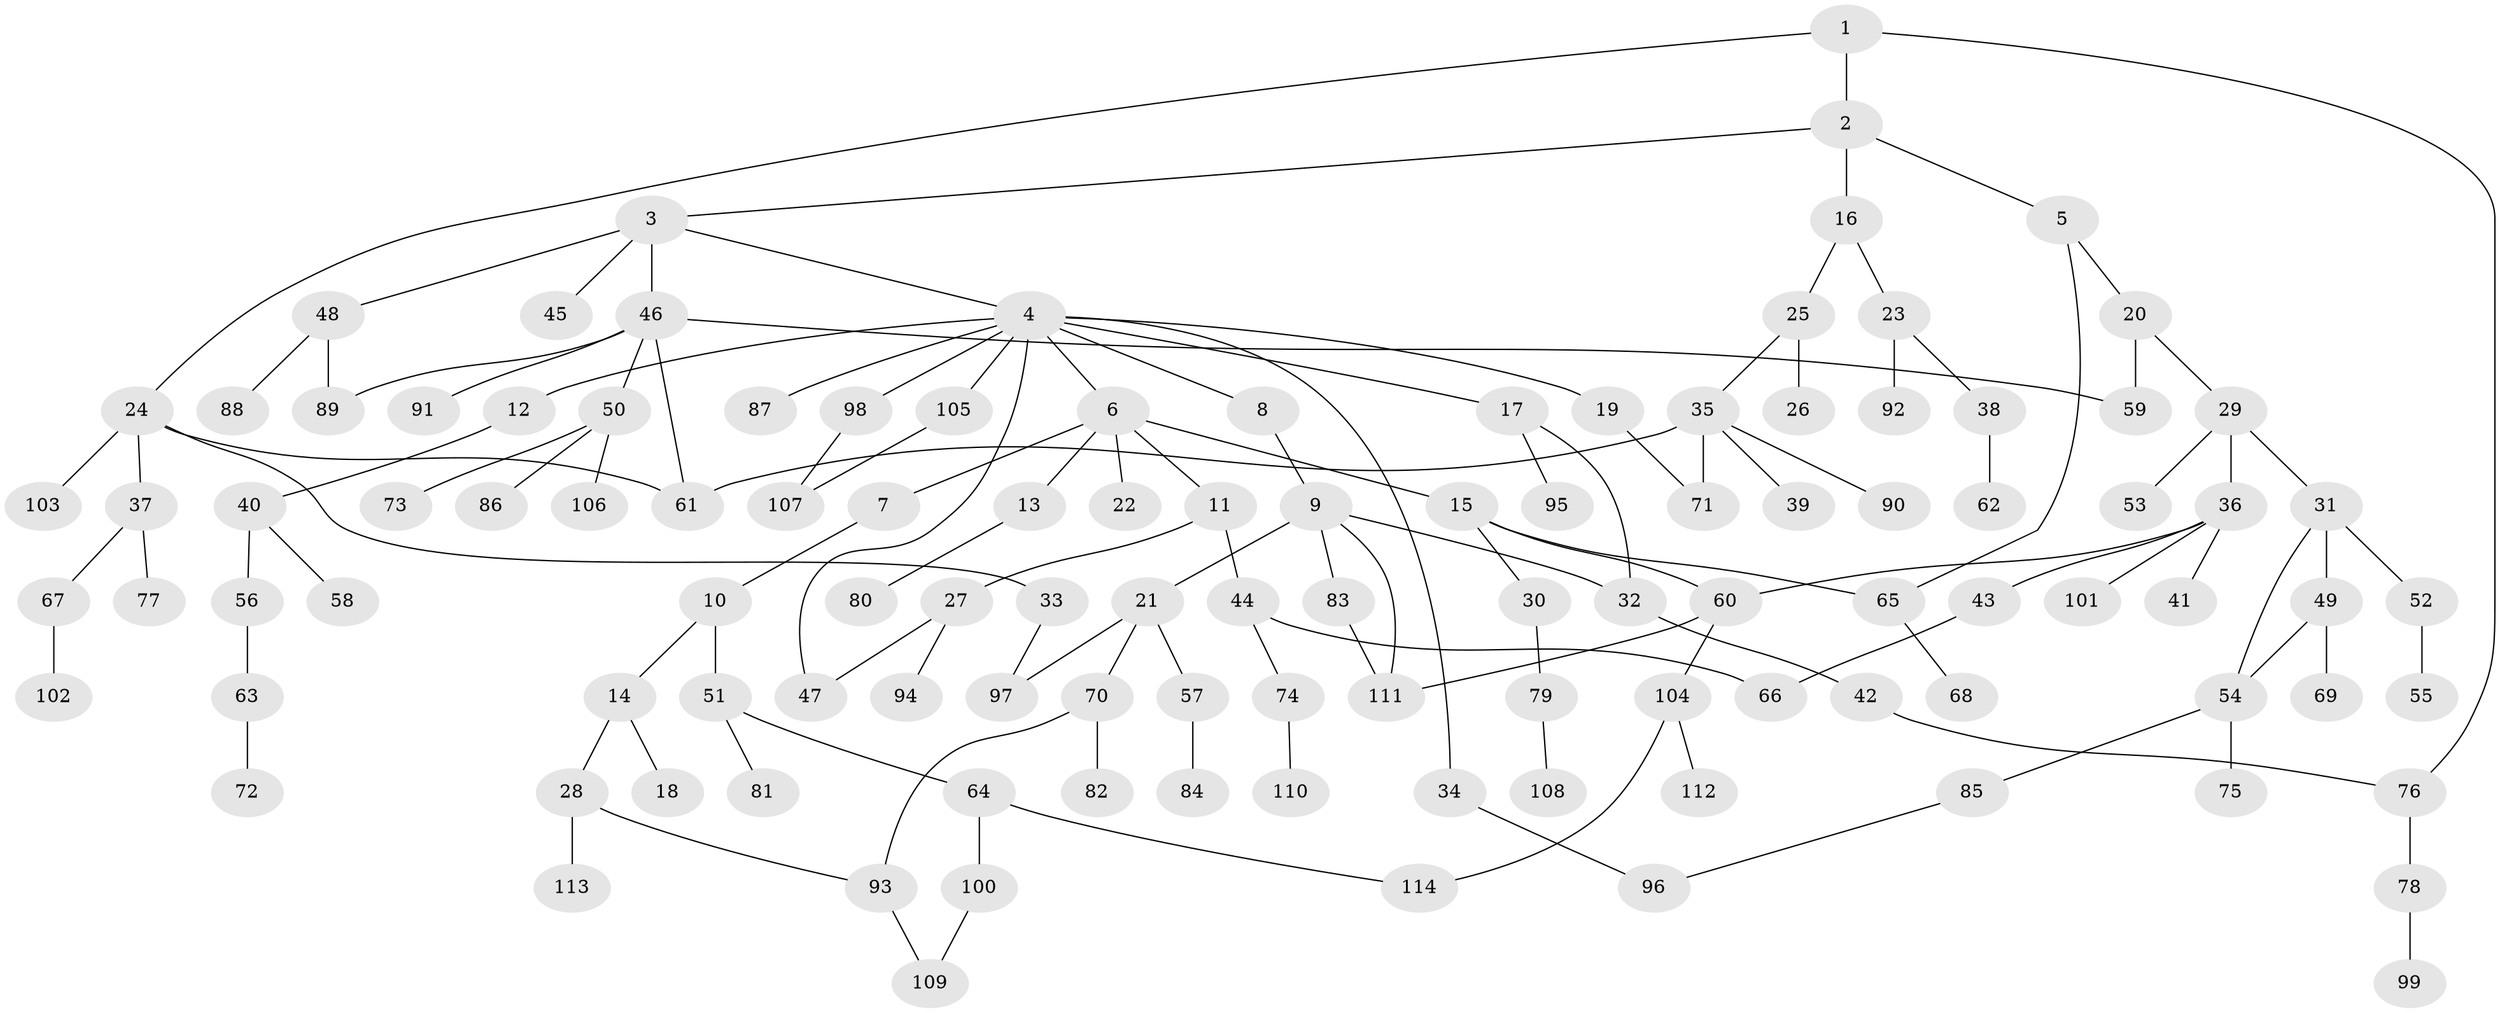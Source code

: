 // Generated by graph-tools (version 1.1) at 2025/42/03/09/25 04:42:48]
// undirected, 114 vertices, 133 edges
graph export_dot {
graph [start="1"]
  node [color=gray90,style=filled];
  1;
  2;
  3;
  4;
  5;
  6;
  7;
  8;
  9;
  10;
  11;
  12;
  13;
  14;
  15;
  16;
  17;
  18;
  19;
  20;
  21;
  22;
  23;
  24;
  25;
  26;
  27;
  28;
  29;
  30;
  31;
  32;
  33;
  34;
  35;
  36;
  37;
  38;
  39;
  40;
  41;
  42;
  43;
  44;
  45;
  46;
  47;
  48;
  49;
  50;
  51;
  52;
  53;
  54;
  55;
  56;
  57;
  58;
  59;
  60;
  61;
  62;
  63;
  64;
  65;
  66;
  67;
  68;
  69;
  70;
  71;
  72;
  73;
  74;
  75;
  76;
  77;
  78;
  79;
  80;
  81;
  82;
  83;
  84;
  85;
  86;
  87;
  88;
  89;
  90;
  91;
  92;
  93;
  94;
  95;
  96;
  97;
  98;
  99;
  100;
  101;
  102;
  103;
  104;
  105;
  106;
  107;
  108;
  109;
  110;
  111;
  112;
  113;
  114;
  1 -- 2;
  1 -- 24;
  1 -- 76;
  2 -- 3;
  2 -- 5;
  2 -- 16;
  3 -- 4;
  3 -- 45;
  3 -- 46;
  3 -- 48;
  4 -- 6;
  4 -- 8;
  4 -- 12;
  4 -- 17;
  4 -- 19;
  4 -- 34;
  4 -- 87;
  4 -- 98;
  4 -- 105;
  4 -- 47;
  5 -- 20;
  5 -- 65;
  6 -- 7;
  6 -- 11;
  6 -- 13;
  6 -- 15;
  6 -- 22;
  7 -- 10;
  8 -- 9;
  9 -- 21;
  9 -- 32;
  9 -- 83;
  9 -- 111;
  10 -- 14;
  10 -- 51;
  11 -- 27;
  11 -- 44;
  12 -- 40;
  13 -- 80;
  14 -- 18;
  14 -- 28;
  15 -- 30;
  15 -- 60;
  15 -- 65;
  16 -- 23;
  16 -- 25;
  17 -- 95;
  17 -- 32;
  19 -- 71;
  20 -- 29;
  20 -- 59;
  21 -- 57;
  21 -- 70;
  21 -- 97;
  23 -- 38;
  23 -- 92;
  24 -- 33;
  24 -- 37;
  24 -- 103;
  24 -- 61;
  25 -- 26;
  25 -- 35;
  27 -- 47;
  27 -- 94;
  28 -- 93;
  28 -- 113;
  29 -- 31;
  29 -- 36;
  29 -- 53;
  30 -- 79;
  31 -- 49;
  31 -- 52;
  31 -- 54;
  32 -- 42;
  33 -- 97;
  34 -- 96;
  35 -- 39;
  35 -- 90;
  35 -- 61;
  35 -- 71;
  36 -- 41;
  36 -- 43;
  36 -- 101;
  36 -- 60;
  37 -- 67;
  37 -- 77;
  38 -- 62;
  40 -- 56;
  40 -- 58;
  42 -- 76;
  43 -- 66;
  44 -- 74;
  44 -- 66;
  46 -- 50;
  46 -- 59;
  46 -- 61;
  46 -- 89;
  46 -- 91;
  48 -- 88;
  48 -- 89;
  49 -- 54;
  49 -- 69;
  50 -- 73;
  50 -- 86;
  50 -- 106;
  51 -- 64;
  51 -- 81;
  52 -- 55;
  54 -- 75;
  54 -- 85;
  56 -- 63;
  57 -- 84;
  60 -- 104;
  60 -- 111;
  63 -- 72;
  64 -- 100;
  64 -- 114;
  65 -- 68;
  67 -- 102;
  70 -- 82;
  70 -- 93;
  74 -- 110;
  76 -- 78;
  78 -- 99;
  79 -- 108;
  83 -- 111;
  85 -- 96;
  93 -- 109;
  98 -- 107;
  100 -- 109;
  104 -- 112;
  104 -- 114;
  105 -- 107;
}

